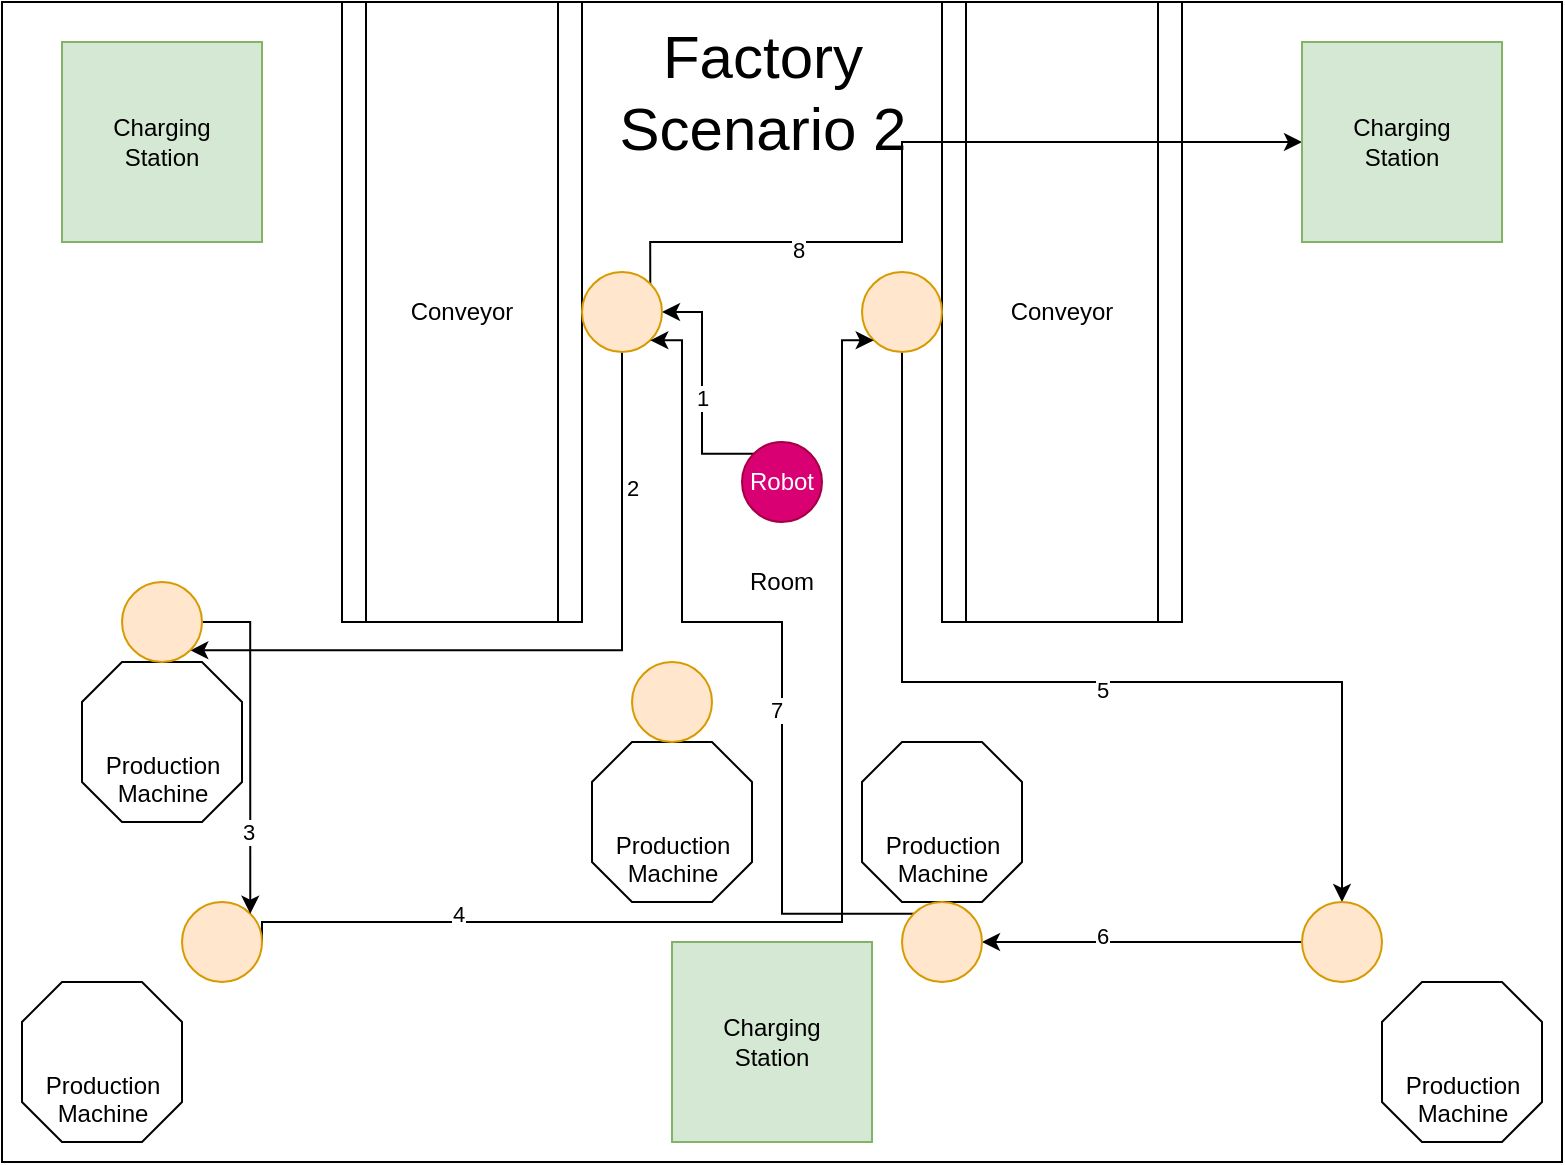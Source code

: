 <mxfile version="27.0.5">
  <diagram name="Page-1" id="ctCjrGwyJ_ED1_jvhDr6">
    <mxGraphModel dx="1382" dy="703" grid="1" gridSize="10" guides="1" tooltips="1" connect="1" arrows="1" fold="1" page="1" pageScale="1" pageWidth="800" pageHeight="600" math="0" shadow="0">
      <root>
        <mxCell id="0" />
        <mxCell id="1" parent="0" />
        <mxCell id="JZXFlvNscchI0bjUY62b-1" value="Room" style="rounded=0;whiteSpace=wrap;html=1;movable=1;resizable=1;rotatable=1;deletable=1;editable=1;locked=0;connectable=1;" parent="1" vertex="1">
          <mxGeometry x="10" y="10" width="780" height="580" as="geometry" />
        </mxCell>
        <mxCell id="JZXFlvNscchI0bjUY62b-3" value="Conveyor" style="shape=process;whiteSpace=wrap;html=1;backgroundOutline=1;" parent="1" vertex="1">
          <mxGeometry x="180" y="10" width="120" height="310" as="geometry" />
        </mxCell>
        <mxCell id="JZXFlvNscchI0bjUY62b-4" value="Conveyor" style="shape=process;whiteSpace=wrap;html=1;backgroundOutline=1;" parent="1" vertex="1">
          <mxGeometry x="480" y="10" width="120" height="310" as="geometry" />
        </mxCell>
        <mxCell id="PkzCbmemoIAj5ChBAMET-21" style="edgeStyle=orthogonalEdgeStyle;rounded=0;orthogonalLoop=1;jettySize=auto;html=1;exitX=0;exitY=0;exitDx=0;exitDy=0;entryX=1;entryY=0.5;entryDx=0;entryDy=0;" edge="1" parent="1" source="PkzCbmemoIAj5ChBAMET-1" target="PkzCbmemoIAj5ChBAMET-3">
          <mxGeometry relative="1" as="geometry" />
        </mxCell>
        <mxCell id="PkzCbmemoIAj5ChBAMET-29" value="1" style="edgeLabel;html=1;align=center;verticalAlign=middle;resizable=0;points=[];" vertex="1" connectable="0" parent="PkzCbmemoIAj5ChBAMET-21">
          <mxGeometry x="-0.079" relative="1" as="geometry">
            <mxPoint as="offset" />
          </mxGeometry>
        </mxCell>
        <mxCell id="PkzCbmemoIAj5ChBAMET-1" value="Robot" style="ellipse;whiteSpace=wrap;html=1;aspect=fixed;fillColor=#d80073;fontColor=#ffffff;strokeColor=#A50040;" vertex="1" parent="1">
          <mxGeometry x="380" y="230" width="40" height="40" as="geometry" />
        </mxCell>
        <mxCell id="PkzCbmemoIAj5ChBAMET-26" style="edgeStyle=orthogonalEdgeStyle;rounded=0;orthogonalLoop=1;jettySize=auto;html=1;exitX=0.5;exitY=1;exitDx=0;exitDy=0;entryX=0.5;entryY=0;entryDx=0;entryDy=0;" edge="1" parent="1" source="PkzCbmemoIAj5ChBAMET-2" target="PkzCbmemoIAj5ChBAMET-5">
          <mxGeometry relative="1" as="geometry">
            <Array as="points">
              <mxPoint x="460" y="350" />
              <mxPoint x="680" y="350" />
            </Array>
          </mxGeometry>
        </mxCell>
        <mxCell id="PkzCbmemoIAj5ChBAMET-33" value="5" style="edgeLabel;html=1;align=center;verticalAlign=middle;resizable=0;points=[];" vertex="1" connectable="0" parent="PkzCbmemoIAj5ChBAMET-26">
          <mxGeometry x="0.068" y="-4" relative="1" as="geometry">
            <mxPoint as="offset" />
          </mxGeometry>
        </mxCell>
        <mxCell id="PkzCbmemoIAj5ChBAMET-2" value="" style="ellipse;whiteSpace=wrap;html=1;aspect=fixed;fillColor=#ffe6cc;strokeColor=#d79b00;" vertex="1" parent="1">
          <mxGeometry x="440" y="145" width="40" height="40" as="geometry" />
        </mxCell>
        <mxCell id="PkzCbmemoIAj5ChBAMET-22" style="edgeStyle=orthogonalEdgeStyle;rounded=0;orthogonalLoop=1;jettySize=auto;html=1;exitX=0.5;exitY=1;exitDx=0;exitDy=0;entryX=1;entryY=1;entryDx=0;entryDy=0;" edge="1" parent="1" source="PkzCbmemoIAj5ChBAMET-3" target="PkzCbmemoIAj5ChBAMET-16">
          <mxGeometry relative="1" as="geometry">
            <Array as="points">
              <mxPoint x="320" y="334" />
            </Array>
          </mxGeometry>
        </mxCell>
        <mxCell id="PkzCbmemoIAj5ChBAMET-30" value="2" style="edgeLabel;html=1;align=center;verticalAlign=middle;resizable=0;points=[];" vertex="1" connectable="0" parent="PkzCbmemoIAj5ChBAMET-22">
          <mxGeometry x="-0.627" y="5" relative="1" as="geometry">
            <mxPoint as="offset" />
          </mxGeometry>
        </mxCell>
        <mxCell id="PkzCbmemoIAj5ChBAMET-36" style="edgeStyle=orthogonalEdgeStyle;rounded=0;orthogonalLoop=1;jettySize=auto;html=1;exitX=1;exitY=0;exitDx=0;exitDy=0;entryX=0;entryY=0.5;entryDx=0;entryDy=0;" edge="1" parent="1" source="PkzCbmemoIAj5ChBAMET-3" target="PkzCbmemoIAj5ChBAMET-18">
          <mxGeometry relative="1" as="geometry">
            <Array as="points">
              <mxPoint x="334" y="130" />
              <mxPoint x="460" y="130" />
              <mxPoint x="460" y="80" />
            </Array>
          </mxGeometry>
        </mxCell>
        <mxCell id="PkzCbmemoIAj5ChBAMET-37" value="8" style="edgeLabel;html=1;align=center;verticalAlign=middle;resizable=0;points=[];" vertex="1" connectable="0" parent="PkzCbmemoIAj5ChBAMET-36">
          <mxGeometry x="-0.522" y="-4" relative="1" as="geometry">
            <mxPoint as="offset" />
          </mxGeometry>
        </mxCell>
        <mxCell id="PkzCbmemoIAj5ChBAMET-3" value="" style="ellipse;whiteSpace=wrap;html=1;aspect=fixed;fillColor=#ffe6cc;strokeColor=#d79b00;" vertex="1" parent="1">
          <mxGeometry x="300" y="145" width="40" height="40" as="geometry" />
        </mxCell>
        <mxCell id="PkzCbmemoIAj5ChBAMET-4" value="Production&lt;div&gt;Machine&lt;/div&gt;" style="verticalLabelPosition=bottom;verticalAlign=top;html=1;shape=mxgraph.basic.polygon;polyCoords=[[0.25,0],[0.75,0],[1,0.25],[1,0.75],[0.75,1],[0.25,1],[0,0.75],[0,0.25]];polyline=0;spacing=-40;" vertex="1" parent="1">
          <mxGeometry x="700" y="500" width="80" height="80" as="geometry" />
        </mxCell>
        <mxCell id="PkzCbmemoIAj5ChBAMET-27" style="edgeStyle=orthogonalEdgeStyle;rounded=0;orthogonalLoop=1;jettySize=auto;html=1;exitX=0;exitY=0.5;exitDx=0;exitDy=0;" edge="1" parent="1" source="PkzCbmemoIAj5ChBAMET-5" target="PkzCbmemoIAj5ChBAMET-14">
          <mxGeometry relative="1" as="geometry" />
        </mxCell>
        <mxCell id="PkzCbmemoIAj5ChBAMET-34" value="6" style="edgeLabel;html=1;align=center;verticalAlign=middle;resizable=0;points=[];" vertex="1" connectable="0" parent="PkzCbmemoIAj5ChBAMET-27">
          <mxGeometry x="0.25" y="-3" relative="1" as="geometry">
            <mxPoint as="offset" />
          </mxGeometry>
        </mxCell>
        <mxCell id="PkzCbmemoIAj5ChBAMET-5" value="" style="ellipse;whiteSpace=wrap;html=1;aspect=fixed;fillColor=#ffe6cc;strokeColor=#d79b00;" vertex="1" parent="1">
          <mxGeometry x="660" y="460" width="40" height="40" as="geometry" />
        </mxCell>
        <mxCell id="PkzCbmemoIAj5ChBAMET-6" value="Production&lt;div&gt;Machine&lt;/div&gt;" style="verticalLabelPosition=bottom;verticalAlign=top;html=1;shape=mxgraph.basic.polygon;polyCoords=[[0.25,0],[0.75,0],[1,0.25],[1,0.75],[0.75,1],[0.25,1],[0,0.75],[0,0.25]];polyline=0;spacing=-40;" vertex="1" parent="1">
          <mxGeometry x="20" y="500" width="80" height="80" as="geometry" />
        </mxCell>
        <mxCell id="PkzCbmemoIAj5ChBAMET-25" style="edgeStyle=orthogonalEdgeStyle;rounded=0;orthogonalLoop=1;jettySize=auto;html=1;exitX=1;exitY=0.5;exitDx=0;exitDy=0;entryX=0;entryY=1;entryDx=0;entryDy=0;" edge="1" parent="1" source="PkzCbmemoIAj5ChBAMET-7" target="PkzCbmemoIAj5ChBAMET-2">
          <mxGeometry relative="1" as="geometry">
            <Array as="points">
              <mxPoint x="140" y="470" />
              <mxPoint x="430" y="470" />
              <mxPoint x="430" y="179" />
            </Array>
          </mxGeometry>
        </mxCell>
        <mxCell id="PkzCbmemoIAj5ChBAMET-32" value="4" style="edgeLabel;html=1;align=center;verticalAlign=middle;resizable=0;points=[];" vertex="1" connectable="0" parent="PkzCbmemoIAj5ChBAMET-25">
          <mxGeometry x="-0.644" y="4" relative="1" as="geometry">
            <mxPoint as="offset" />
          </mxGeometry>
        </mxCell>
        <mxCell id="PkzCbmemoIAj5ChBAMET-7" value="" style="ellipse;whiteSpace=wrap;html=1;aspect=fixed;fillColor=#ffe6cc;strokeColor=#d79b00;" vertex="1" parent="1">
          <mxGeometry x="100" y="460" width="40" height="40" as="geometry" />
        </mxCell>
        <mxCell id="PkzCbmemoIAj5ChBAMET-11" value="Production&lt;div&gt;Machine&lt;/div&gt;" style="verticalLabelPosition=bottom;verticalAlign=top;html=1;shape=mxgraph.basic.polygon;polyCoords=[[0.25,0],[0.75,0],[1,0.25],[1,0.75],[0.75,1],[0.25,1],[0,0.75],[0,0.25]];polyline=0;spacing=-40;" vertex="1" parent="1">
          <mxGeometry x="305" y="380" width="80" height="80" as="geometry" />
        </mxCell>
        <mxCell id="PkzCbmemoIAj5ChBAMET-12" value="" style="ellipse;whiteSpace=wrap;html=1;aspect=fixed;fillColor=#ffe6cc;strokeColor=#d79b00;" vertex="1" parent="1">
          <mxGeometry x="325" y="340" width="40" height="40" as="geometry" />
        </mxCell>
        <mxCell id="PkzCbmemoIAj5ChBAMET-13" value="Production&lt;div&gt;Machine&lt;/div&gt;" style="verticalLabelPosition=bottom;verticalAlign=top;html=1;shape=mxgraph.basic.polygon;polyCoords=[[0.25,0],[0.75,0],[1,0.25],[1,0.75],[0.75,1],[0.25,1],[0,0.75],[0,0.25]];polyline=0;spacing=-40;" vertex="1" parent="1">
          <mxGeometry x="440" y="380" width="80" height="80" as="geometry" />
        </mxCell>
        <mxCell id="PkzCbmemoIAj5ChBAMET-28" style="edgeStyle=orthogonalEdgeStyle;rounded=0;orthogonalLoop=1;jettySize=auto;html=1;exitX=0;exitY=0;exitDx=0;exitDy=0;entryX=1;entryY=1;entryDx=0;entryDy=0;" edge="1" parent="1" source="PkzCbmemoIAj5ChBAMET-14" target="PkzCbmemoIAj5ChBAMET-3">
          <mxGeometry relative="1" as="geometry">
            <Array as="points">
              <mxPoint x="400" y="466" />
              <mxPoint x="400" y="320" />
              <mxPoint x="350" y="320" />
              <mxPoint x="350" y="179" />
            </Array>
          </mxGeometry>
        </mxCell>
        <mxCell id="PkzCbmemoIAj5ChBAMET-35" value="7" style="edgeLabel;html=1;align=center;verticalAlign=middle;resizable=0;points=[];" vertex="1" connectable="0" parent="PkzCbmemoIAj5ChBAMET-28">
          <mxGeometry x="-0.194" y="3" relative="1" as="geometry">
            <mxPoint as="offset" />
          </mxGeometry>
        </mxCell>
        <mxCell id="PkzCbmemoIAj5ChBAMET-14" value="" style="ellipse;whiteSpace=wrap;html=1;aspect=fixed;fillColor=#ffe6cc;strokeColor=#d79b00;" vertex="1" parent="1">
          <mxGeometry x="460" y="460" width="40" height="40" as="geometry" />
        </mxCell>
        <mxCell id="PkzCbmemoIAj5ChBAMET-15" value="Production&lt;div&gt;Machine&lt;/div&gt;" style="verticalLabelPosition=bottom;verticalAlign=top;html=1;shape=mxgraph.basic.polygon;polyCoords=[[0.25,0],[0.75,0],[1,0.25],[1,0.75],[0.75,1],[0.25,1],[0,0.75],[0,0.25]];polyline=0;spacing=-40;" vertex="1" parent="1">
          <mxGeometry x="50" y="340" width="80" height="80" as="geometry" />
        </mxCell>
        <mxCell id="PkzCbmemoIAj5ChBAMET-24" style="edgeStyle=orthogonalEdgeStyle;rounded=0;orthogonalLoop=1;jettySize=auto;html=1;exitX=1;exitY=0.5;exitDx=0;exitDy=0;entryX=1;entryY=0;entryDx=0;entryDy=0;" edge="1" parent="1" source="PkzCbmemoIAj5ChBAMET-16" target="PkzCbmemoIAj5ChBAMET-7">
          <mxGeometry relative="1" as="geometry" />
        </mxCell>
        <mxCell id="PkzCbmemoIAj5ChBAMET-31" value="3" style="edgeLabel;html=1;align=center;verticalAlign=middle;resizable=0;points=[];" vertex="1" connectable="0" parent="PkzCbmemoIAj5ChBAMET-24">
          <mxGeometry x="0.519" y="-1" relative="1" as="geometry">
            <mxPoint as="offset" />
          </mxGeometry>
        </mxCell>
        <mxCell id="PkzCbmemoIAj5ChBAMET-16" value="" style="ellipse;whiteSpace=wrap;html=1;aspect=fixed;fillColor=#ffe6cc;strokeColor=#d79b00;" vertex="1" parent="1">
          <mxGeometry x="70" y="300" width="40" height="40" as="geometry" />
        </mxCell>
        <mxCell id="PkzCbmemoIAj5ChBAMET-17" value="&lt;div&gt;&lt;span style=&quot;background-color: transparent; color: light-dark(rgb(0, 0, 0), rgb(255, 255, 255));&quot;&gt;Charging&lt;/span&gt;&lt;/div&gt;&lt;div&gt;Station&lt;/div&gt;" style="whiteSpace=wrap;html=1;aspect=fixed;fillColor=#d5e8d4;strokeColor=#82b366;" vertex="1" parent="1">
          <mxGeometry x="40" y="30" width="100" height="100" as="geometry" />
        </mxCell>
        <mxCell id="PkzCbmemoIAj5ChBAMET-18" value="&lt;div&gt;&lt;span style=&quot;background-color: transparent; color: light-dark(rgb(0, 0, 0), rgb(255, 255, 255));&quot;&gt;Charging&lt;/span&gt;&lt;/div&gt;&lt;div&gt;Station&lt;/div&gt;" style="whiteSpace=wrap;html=1;aspect=fixed;fillColor=#d5e8d4;strokeColor=#82b366;" vertex="1" parent="1">
          <mxGeometry x="660" y="30" width="100" height="100" as="geometry" />
        </mxCell>
        <mxCell id="PkzCbmemoIAj5ChBAMET-19" value="&lt;div&gt;&lt;span style=&quot;background-color: transparent; color: light-dark(rgb(0, 0, 0), rgb(255, 255, 255));&quot;&gt;Charging&lt;/span&gt;&lt;/div&gt;&lt;div&gt;Station&lt;/div&gt;" style="whiteSpace=wrap;html=1;aspect=fixed;fillColor=#d5e8d4;strokeColor=#82b366;" vertex="1" parent="1">
          <mxGeometry x="345" y="480" width="100" height="100" as="geometry" />
        </mxCell>
        <mxCell id="JZXFlvNscchI0bjUY62b-2" value="Factory&lt;div&gt;Scenario 2&lt;/div&gt;" style="text;html=1;align=center;verticalAlign=middle;resizable=0;points=[];autosize=1;strokeColor=none;fillColor=none;fontSize=30;" parent="1" vertex="1">
          <mxGeometry x="305" y="10" width="170" height="90" as="geometry" />
        </mxCell>
      </root>
    </mxGraphModel>
  </diagram>
</mxfile>
